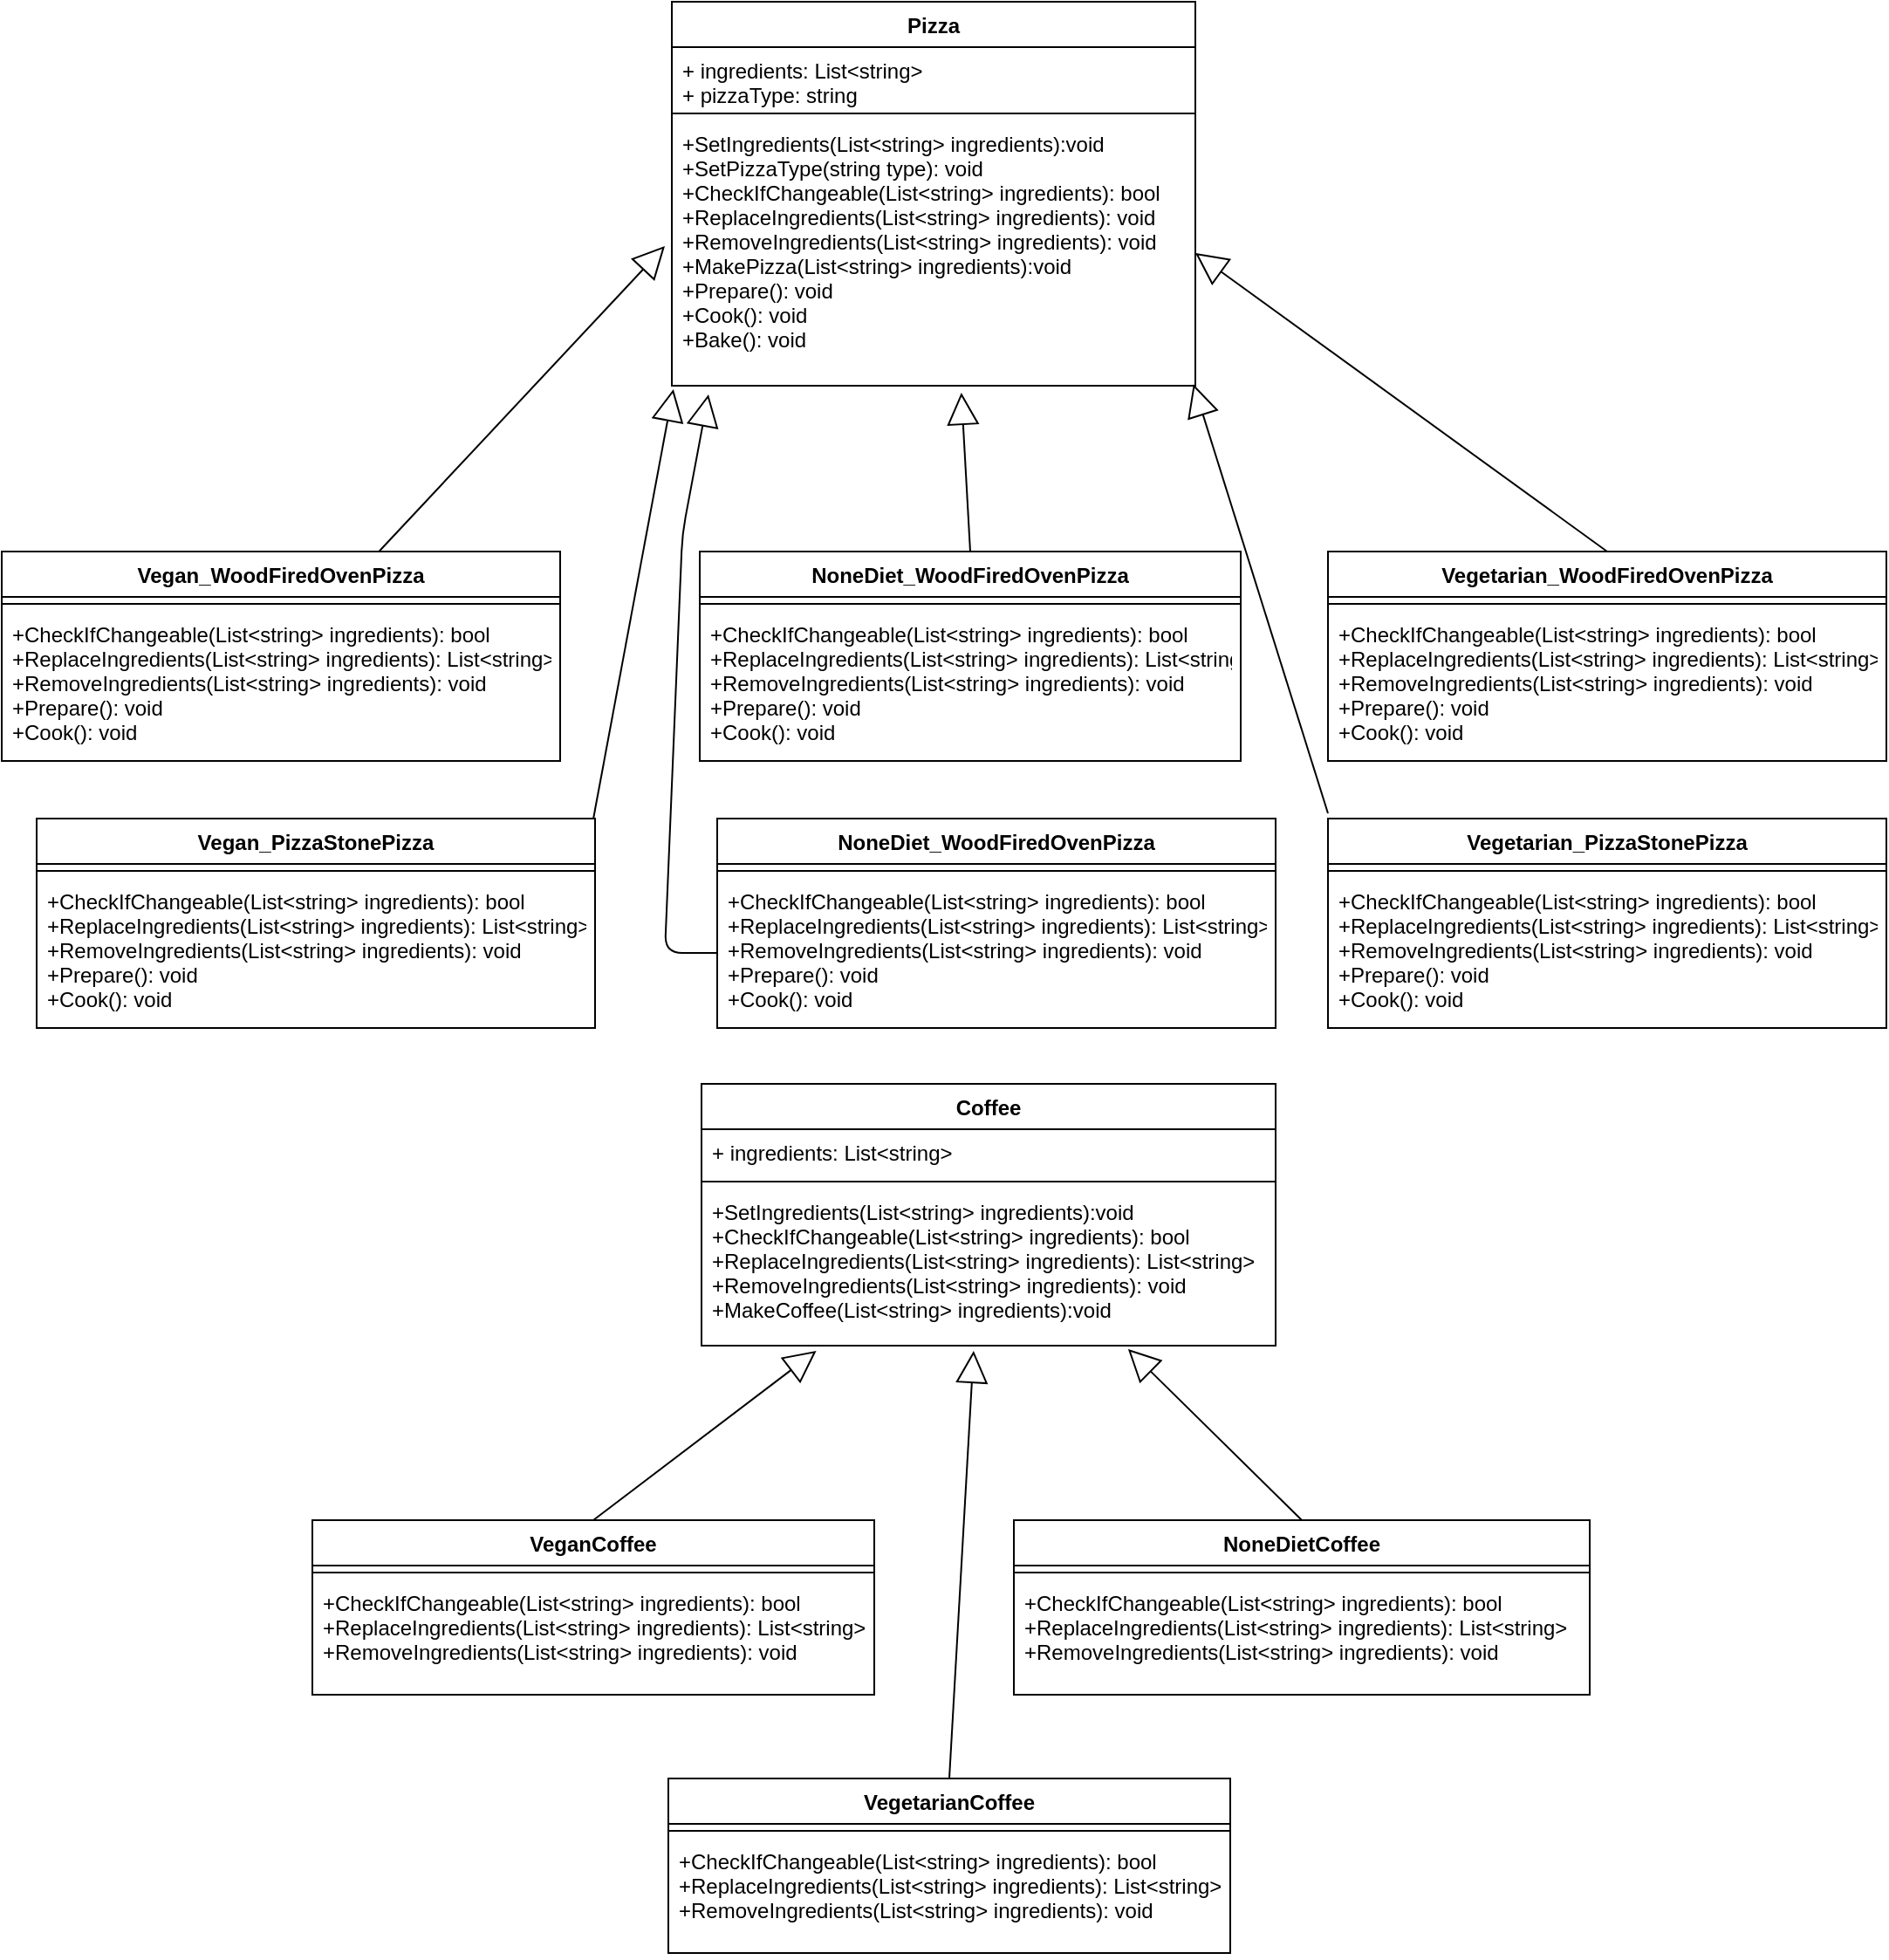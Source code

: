 <mxfile version="12.1.0" type="device" pages="1"><diagram id="p-yCQqdvYXW6_HQczVzR" name="Page-1"><mxGraphModel dx="1182" dy="764" grid="1" gridSize="10" guides="1" tooltips="1" connect="1" arrows="1" fold="1" page="1" pageScale="1" pageWidth="1169" pageHeight="827" math="0" shadow="0"><root><mxCell id="0"/><mxCell id="1" parent="0"/><mxCell id="WJiavjVWi5YrfynynHwX-58" value="Vegan_WoodFiredOvenPizza" style="swimlane;fontStyle=1;align=center;verticalAlign=top;childLayout=stackLayout;horizontal=1;startSize=26;horizontalStack=0;resizeParent=1;resizeParentMax=0;resizeLast=0;collapsible=1;marginBottom=0;" parent="1" vertex="1"><mxGeometry x="50" y="325" width="320" height="120" as="geometry"/></mxCell><mxCell id="WJiavjVWi5YrfynynHwX-60" value="" style="line;strokeWidth=1;fillColor=none;align=left;verticalAlign=middle;spacingTop=-1;spacingLeft=3;spacingRight=3;rotatable=0;labelPosition=right;points=[];portConstraint=eastwest;" parent="WJiavjVWi5YrfynynHwX-58" vertex="1"><mxGeometry y="26" width="320" height="8" as="geometry"/></mxCell><mxCell id="WJiavjVWi5YrfynynHwX-61" value="+CheckIfChangeable(List&lt;string&gt; ingredients): bool&#10;+ReplaceIngredients(List&lt;string&gt; ingredients): List&lt;string&gt;&#10;+RemoveIngredients(List&lt;string&gt; ingredients): void&#10;+Prepare(): void&#10;+Cook(): void" style="text;strokeColor=none;fillColor=none;align=left;verticalAlign=top;spacingLeft=4;spacingRight=4;overflow=hidden;rotatable=0;points=[[0,0.5],[1,0.5]];portConstraint=eastwest;" parent="WJiavjVWi5YrfynynHwX-58" vertex="1"><mxGeometry y="34" width="320" height="86" as="geometry"/></mxCell><mxCell id="WJiavjVWi5YrfynynHwX-62" value="Vegetarian_WoodFiredOvenPizza" style="swimlane;fontStyle=1;align=center;verticalAlign=top;childLayout=stackLayout;horizontal=1;startSize=26;horizontalStack=0;resizeParent=1;resizeParentMax=0;resizeLast=0;collapsible=1;marginBottom=0;" parent="1" vertex="1"><mxGeometry x="810" y="325" width="320" height="120" as="geometry"/></mxCell><mxCell id="WJiavjVWi5YrfynynHwX-63" value="" style="line;strokeWidth=1;fillColor=none;align=left;verticalAlign=middle;spacingTop=-1;spacingLeft=3;spacingRight=3;rotatable=0;labelPosition=right;points=[];portConstraint=eastwest;" parent="WJiavjVWi5YrfynynHwX-62" vertex="1"><mxGeometry y="26" width="320" height="8" as="geometry"/></mxCell><mxCell id="WJiavjVWi5YrfynynHwX-64" value="+CheckIfChangeable(List&lt;string&gt; ingredients): bool&#10;+ReplaceIngredients(List&lt;string&gt; ingredients): List&lt;string&gt;&#10;+RemoveIngredients(List&lt;string&gt; ingredients): void&#10;+Prepare(): void&#10;+Cook(): void" style="text;strokeColor=none;fillColor=none;align=left;verticalAlign=top;spacingLeft=4;spacingRight=4;overflow=hidden;rotatable=0;points=[[0,0.5],[1,0.5]];portConstraint=eastwest;" parent="WJiavjVWi5YrfynynHwX-62" vertex="1"><mxGeometry y="34" width="320" height="86" as="geometry"/></mxCell><mxCell id="WJiavjVWi5YrfynynHwX-68" value="" style="endArrow=block;endSize=16;endFill=0;html=1;" parent="1" source="WJiavjVWi5YrfynynHwX-58" edge="1"><mxGeometry width="160" relative="1" as="geometry"><mxPoint x="437" y="200" as="sourcePoint"/><mxPoint x="430" y="150" as="targetPoint"/></mxGeometry></mxCell><mxCell id="WJiavjVWi5YrfynynHwX-69" value="" style="endArrow=block;endSize=16;endFill=0;html=1;exitX=0.5;exitY=0;exitDx=0;exitDy=0;entryX=1;entryY=0.5;entryDx=0;entryDy=0;" parent="1" source="WJiavjVWi5YrfynynHwX-62" target="bOhgPZv443zshsSKOI5b-4" edge="1"><mxGeometry width="160" relative="1" as="geometry"><mxPoint x="447" y="210" as="sourcePoint"/><mxPoint x="742" y="136" as="targetPoint"/></mxGeometry></mxCell><mxCell id="WJiavjVWi5YrfynynHwX-70" value="" style="endArrow=block;endSize=16;endFill=0;html=1;exitX=0.5;exitY=0;exitDx=0;exitDy=0;entryX=0.553;entryY=1.026;entryDx=0;entryDy=0;entryPerimeter=0;" parent="1" source="WJiavjVWi5YrfynynHwX-94" edge="1" target="bOhgPZv443zshsSKOI5b-4"><mxGeometry width="160" relative="1" as="geometry"><mxPoint x="590" y="329" as="sourcePoint"/><mxPoint x="588" y="257" as="targetPoint"/></mxGeometry></mxCell><mxCell id="WJiavjVWi5YrfynynHwX-87" value="Vegan_PizzaStonePizza" style="swimlane;fontStyle=1;align=center;verticalAlign=top;childLayout=stackLayout;horizontal=1;startSize=26;horizontalStack=0;resizeParent=1;resizeParentMax=0;resizeLast=0;collapsible=1;marginBottom=0;" parent="1" vertex="1"><mxGeometry x="70" y="478" width="320" height="120" as="geometry"/></mxCell><mxCell id="WJiavjVWi5YrfynynHwX-88" value="" style="line;strokeWidth=1;fillColor=none;align=left;verticalAlign=middle;spacingTop=-1;spacingLeft=3;spacingRight=3;rotatable=0;labelPosition=right;points=[];portConstraint=eastwest;" parent="WJiavjVWi5YrfynynHwX-87" vertex="1"><mxGeometry y="26" width="320" height="8" as="geometry"/></mxCell><mxCell id="WJiavjVWi5YrfynynHwX-89" value="+CheckIfChangeable(List&lt;string&gt; ingredients): bool&#10;+ReplaceIngredients(List&lt;string&gt; ingredients): List&lt;string&gt;&#10;+RemoveIngredients(List&lt;string&gt; ingredients): void&#10;+Prepare(): void&#10;+Cook(): void" style="text;strokeColor=none;fillColor=none;align=left;verticalAlign=top;spacingLeft=4;spacingRight=4;overflow=hidden;rotatable=0;points=[[0,0.5],[1,0.5]];portConstraint=eastwest;" parent="WJiavjVWi5YrfynynHwX-87" vertex="1"><mxGeometry y="34" width="320" height="86" as="geometry"/></mxCell><mxCell id="WJiavjVWi5YrfynynHwX-90" value="" style="endArrow=block;endSize=16;endFill=0;html=1;exitX=0.997;exitY=0;exitDx=0;exitDy=0;exitPerimeter=0;entryX=0.003;entryY=1.013;entryDx=0;entryDy=0;entryPerimeter=0;" parent="1" source="WJiavjVWi5YrfynynHwX-87" edge="1" target="bOhgPZv443zshsSKOI5b-4"><mxGeometry width="160" relative="1" as="geometry"><mxPoint x="344.923" y="335" as="sourcePoint"/><mxPoint x="442" y="255" as="targetPoint"/></mxGeometry></mxCell><mxCell id="WJiavjVWi5YrfynynHwX-91" value="Vegetarian_PizzaStonePizza" style="swimlane;fontStyle=1;align=center;verticalAlign=top;childLayout=stackLayout;horizontal=1;startSize=26;horizontalStack=0;resizeParent=1;resizeParentMax=0;resizeLast=0;collapsible=1;marginBottom=0;" parent="1" vertex="1"><mxGeometry x="810" y="478" width="320" height="120" as="geometry"/></mxCell><mxCell id="WJiavjVWi5YrfynynHwX-92" value="" style="line;strokeWidth=1;fillColor=none;align=left;verticalAlign=middle;spacingTop=-1;spacingLeft=3;spacingRight=3;rotatable=0;labelPosition=right;points=[];portConstraint=eastwest;" parent="WJiavjVWi5YrfynynHwX-91" vertex="1"><mxGeometry y="26" width="320" height="8" as="geometry"/></mxCell><mxCell id="WJiavjVWi5YrfynynHwX-93" value="+CheckIfChangeable(List&lt;string&gt; ingredients): bool&#10;+ReplaceIngredients(List&lt;string&gt; ingredients): List&lt;string&gt;&#10;+RemoveIngredients(List&lt;string&gt; ingredients): void&#10;+Prepare(): void&#10;+Cook(): void" style="text;strokeColor=none;fillColor=none;align=left;verticalAlign=top;spacingLeft=4;spacingRight=4;overflow=hidden;rotatable=0;points=[[0,0.5],[1,0.5]];portConstraint=eastwest;" parent="WJiavjVWi5YrfynynHwX-91" vertex="1"><mxGeometry y="34" width="320" height="86" as="geometry"/></mxCell><mxCell id="WJiavjVWi5YrfynynHwX-94" value="NoneDiet_WoodFiredOvenPizza" style="swimlane;fontStyle=1;align=center;verticalAlign=top;childLayout=stackLayout;horizontal=1;startSize=26;horizontalStack=0;resizeParent=1;resizeParentMax=0;resizeLast=0;collapsible=1;marginBottom=0;" parent="1" vertex="1"><mxGeometry x="450" y="325" width="310" height="120" as="geometry"/></mxCell><mxCell id="WJiavjVWi5YrfynynHwX-95" value="" style="line;strokeWidth=1;fillColor=none;align=left;verticalAlign=middle;spacingTop=-1;spacingLeft=3;spacingRight=3;rotatable=0;labelPosition=right;points=[];portConstraint=eastwest;" parent="WJiavjVWi5YrfynynHwX-94" vertex="1"><mxGeometry y="26" width="310" height="8" as="geometry"/></mxCell><mxCell id="WJiavjVWi5YrfynynHwX-96" value="+CheckIfChangeable(List&lt;string&gt; ingredients): bool&#10;+ReplaceIngredients(List&lt;string&gt; ingredients): List&lt;string&gt;&#10;+RemoveIngredients(List&lt;string&gt; ingredients): void&#10;+Prepare(): void&#10;+Cook(): void" style="text;strokeColor=none;fillColor=none;align=left;verticalAlign=top;spacingLeft=4;spacingRight=4;overflow=hidden;rotatable=0;points=[[0,0.5],[1,0.5]];portConstraint=eastwest;" parent="WJiavjVWi5YrfynynHwX-94" vertex="1"><mxGeometry y="34" width="310" height="86" as="geometry"/></mxCell><mxCell id="WJiavjVWi5YrfynynHwX-97" value="NoneDiet_WoodFiredOvenPizza" style="swimlane;fontStyle=1;align=center;verticalAlign=top;childLayout=stackLayout;horizontal=1;startSize=26;horizontalStack=0;resizeParent=1;resizeParentMax=0;resizeLast=0;collapsible=1;marginBottom=0;" parent="1" vertex="1"><mxGeometry x="460" y="478" width="320" height="120" as="geometry"/></mxCell><mxCell id="WJiavjVWi5YrfynynHwX-98" value="" style="line;strokeWidth=1;fillColor=none;align=left;verticalAlign=middle;spacingTop=-1;spacingLeft=3;spacingRight=3;rotatable=0;labelPosition=right;points=[];portConstraint=eastwest;" parent="WJiavjVWi5YrfynynHwX-97" vertex="1"><mxGeometry y="26" width="320" height="8" as="geometry"/></mxCell><mxCell id="WJiavjVWi5YrfynynHwX-99" value="+CheckIfChangeable(List&lt;string&gt; ingredients): bool&#10;+ReplaceIngredients(List&lt;string&gt; ingredients): List&lt;string&gt;&#10;+RemoveIngredients(List&lt;string&gt; ingredients): void&#10;+Prepare(): void&#10;+Cook(): void" style="text;strokeColor=none;fillColor=none;align=left;verticalAlign=top;spacingLeft=4;spacingRight=4;overflow=hidden;rotatable=0;points=[[0,0.5],[1,0.5]];portConstraint=eastwest;" parent="WJiavjVWi5YrfynynHwX-97" vertex="1"><mxGeometry y="34" width="320" height="86" as="geometry"/></mxCell><mxCell id="WJiavjVWi5YrfynynHwX-100" value="" style="endArrow=block;endSize=16;endFill=0;html=1;entryX=1.003;entryY=0.756;entryDx=0;entryDy=0;entryPerimeter=0;" parent="1" edge="1"><mxGeometry width="160" relative="1" as="geometry"><mxPoint x="810" y="475" as="sourcePoint"/><mxPoint x="732.9" y="229.16" as="targetPoint"/></mxGeometry></mxCell><mxCell id="WJiavjVWi5YrfynynHwX-101" value="" style="endArrow=block;endSize=16;endFill=0;html=1;exitX=0;exitY=0.5;exitDx=0;exitDy=0;entryX=0.07;entryY=1.033;entryDx=0;entryDy=0;entryPerimeter=0;" parent="1" source="WJiavjVWi5YrfynynHwX-99" target="bOhgPZv443zshsSKOI5b-4" edge="1"><mxGeometry width="160" relative="1" as="geometry"><mxPoint x="630" y="345" as="sourcePoint"/><mxPoint x="509.1" y="257.21" as="targetPoint"/><Array as="points"><mxPoint x="430" y="555"/><mxPoint x="440" y="315"/></Array></mxGeometry></mxCell><mxCell id="bOhgPZv443zshsSKOI5b-1" value="Pizza" style="swimlane;fontStyle=1;align=center;verticalAlign=top;childLayout=stackLayout;horizontal=1;startSize=26;horizontalStack=0;resizeParent=1;resizeParentMax=0;resizeLast=0;collapsible=1;marginBottom=0;" vertex="1" parent="1"><mxGeometry x="434" y="10" width="300" height="220" as="geometry"/></mxCell><mxCell id="bOhgPZv443zshsSKOI5b-2" value="+ ingredients: List&lt;string&gt;&#10;+ pizzaType: string" style="text;strokeColor=none;fillColor=none;align=left;verticalAlign=top;spacingLeft=4;spacingRight=4;overflow=hidden;rotatable=0;points=[[0,0.5],[1,0.5]];portConstraint=eastwest;" vertex="1" parent="bOhgPZv443zshsSKOI5b-1"><mxGeometry y="26" width="300" height="34" as="geometry"/></mxCell><mxCell id="bOhgPZv443zshsSKOI5b-3" value="" style="line;strokeWidth=1;fillColor=none;align=left;verticalAlign=middle;spacingTop=-1;spacingLeft=3;spacingRight=3;rotatable=0;labelPosition=right;points=[];portConstraint=eastwest;" vertex="1" parent="bOhgPZv443zshsSKOI5b-1"><mxGeometry y="60" width="300" height="8" as="geometry"/></mxCell><mxCell id="bOhgPZv443zshsSKOI5b-4" value="+SetIngredients(List&lt;string&gt; ingredients):void&#10;+SetPizzaType(string type): void&#10;+CheckIfChangeable(List&lt;string&gt; ingredients): bool&#10;+ReplaceIngredients(List&lt;string&gt; ingredients): void&#10;+RemoveIngredients(List&lt;string&gt; ingredients): void&#10;+MakePizza(List&lt;string&gt; ingredients):void&#10;+Prepare(): void&#10;+Cook(): void&#10;+Bake(): void" style="text;strokeColor=none;fillColor=none;align=left;verticalAlign=top;spacingLeft=4;spacingRight=4;overflow=hidden;rotatable=0;points=[[0,0.5],[1,0.5]];portConstraint=eastwest;" vertex="1" parent="bOhgPZv443zshsSKOI5b-1"><mxGeometry y="68" width="300" height="152" as="geometry"/></mxCell><mxCell id="bOhgPZv443zshsSKOI5b-6" value="Coffee" style="swimlane;fontStyle=1;align=center;verticalAlign=top;childLayout=stackLayout;horizontal=1;startSize=26;horizontalStack=0;resizeParent=1;resizeParentMax=0;resizeLast=0;collapsible=1;marginBottom=0;" vertex="1" parent="1"><mxGeometry x="451" y="630" width="329" height="150" as="geometry"/></mxCell><mxCell id="bOhgPZv443zshsSKOI5b-7" value="+ ingredients: List&lt;string&gt;&#10;" style="text;strokeColor=none;fillColor=none;align=left;verticalAlign=top;spacingLeft=4;spacingRight=4;overflow=hidden;rotatable=0;points=[[0,0.5],[1,0.5]];portConstraint=eastwest;" vertex="1" parent="bOhgPZv443zshsSKOI5b-6"><mxGeometry y="26" width="329" height="26" as="geometry"/></mxCell><mxCell id="bOhgPZv443zshsSKOI5b-8" value="" style="line;strokeWidth=1;fillColor=none;align=left;verticalAlign=middle;spacingTop=-1;spacingLeft=3;spacingRight=3;rotatable=0;labelPosition=right;points=[];portConstraint=eastwest;" vertex="1" parent="bOhgPZv443zshsSKOI5b-6"><mxGeometry y="52" width="329" height="8" as="geometry"/></mxCell><mxCell id="bOhgPZv443zshsSKOI5b-9" value="+SetIngredients(List&lt;string&gt; ingredients):void&#10;+CheckIfChangeable(List&lt;string&gt; ingredients): bool&#10;+ReplaceIngredients(List&lt;string&gt; ingredients): List&lt;string&gt;&#10;+RemoveIngredients(List&lt;string&gt; ingredients): void&#10;+MakeCoffee(List&lt;string&gt; ingredients):void" style="text;strokeColor=none;fillColor=none;align=left;verticalAlign=top;spacingLeft=4;spacingRight=4;overflow=hidden;rotatable=0;points=[[0,0.5],[1,0.5]];portConstraint=eastwest;" vertex="1" parent="bOhgPZv443zshsSKOI5b-6"><mxGeometry y="60" width="329" height="90" as="geometry"/></mxCell><mxCell id="bOhgPZv443zshsSKOI5b-10" value="VeganCoffee" style="swimlane;fontStyle=1;align=center;verticalAlign=top;childLayout=stackLayout;horizontal=1;startSize=26;horizontalStack=0;resizeParent=1;resizeParentMax=0;resizeLast=0;collapsible=1;marginBottom=0;" vertex="1" parent="1"><mxGeometry x="228" y="880" width="322" height="100" as="geometry"/></mxCell><mxCell id="bOhgPZv443zshsSKOI5b-11" value="" style="line;strokeWidth=1;fillColor=none;align=left;verticalAlign=middle;spacingTop=-1;spacingLeft=3;spacingRight=3;rotatable=0;labelPosition=right;points=[];portConstraint=eastwest;" vertex="1" parent="bOhgPZv443zshsSKOI5b-10"><mxGeometry y="26" width="322" height="8" as="geometry"/></mxCell><mxCell id="bOhgPZv443zshsSKOI5b-12" value="+CheckIfChangeable(List&lt;string&gt; ingredients): bool&#10;+ReplaceIngredients(List&lt;string&gt; ingredients): List&lt;string&gt;&#10;+RemoveIngredients(List&lt;string&gt; ingredients): void" style="text;strokeColor=none;fillColor=none;align=left;verticalAlign=top;spacingLeft=4;spacingRight=4;overflow=hidden;rotatable=0;points=[[0,0.5],[1,0.5]];portConstraint=eastwest;" vertex="1" parent="bOhgPZv443zshsSKOI5b-10"><mxGeometry y="34" width="322" height="66" as="geometry"/></mxCell><mxCell id="bOhgPZv443zshsSKOI5b-13" value="NoneDietCoffee" style="swimlane;fontStyle=1;align=center;verticalAlign=top;childLayout=stackLayout;horizontal=1;startSize=26;horizontalStack=0;resizeParent=1;resizeParentMax=0;resizeLast=0;collapsible=1;marginBottom=0;" vertex="1" parent="1"><mxGeometry x="630" y="880" width="330" height="100" as="geometry"/></mxCell><mxCell id="bOhgPZv443zshsSKOI5b-14" value="" style="line;strokeWidth=1;fillColor=none;align=left;verticalAlign=middle;spacingTop=-1;spacingLeft=3;spacingRight=3;rotatable=0;labelPosition=right;points=[];portConstraint=eastwest;" vertex="1" parent="bOhgPZv443zshsSKOI5b-13"><mxGeometry y="26" width="330" height="8" as="geometry"/></mxCell><mxCell id="bOhgPZv443zshsSKOI5b-15" value="+CheckIfChangeable(List&lt;string&gt; ingredients): bool&#10;+ReplaceIngredients(List&lt;string&gt; ingredients): List&lt;string&gt;&#10;+RemoveIngredients(List&lt;string&gt; ingredients): void" style="text;strokeColor=none;fillColor=none;align=left;verticalAlign=top;spacingLeft=4;spacingRight=4;overflow=hidden;rotatable=0;points=[[0,0.5],[1,0.5]];portConstraint=eastwest;" vertex="1" parent="bOhgPZv443zshsSKOI5b-13"><mxGeometry y="34" width="330" height="66" as="geometry"/></mxCell><mxCell id="bOhgPZv443zshsSKOI5b-16" value="" style="endArrow=block;endSize=16;endFill=0;html=1;exitX=0.5;exitY=0;exitDx=0;exitDy=0;entryX=0.2;entryY=1.033;entryDx=0;entryDy=0;entryPerimeter=0;" edge="1" parent="1" source="bOhgPZv443zshsSKOI5b-10" target="bOhgPZv443zshsSKOI5b-9"><mxGeometry width="160" relative="1" as="geometry"><mxPoint x="446" y="790" as="sourcePoint"/><mxPoint x="488" y="780" as="targetPoint"/></mxGeometry></mxCell><mxCell id="bOhgPZv443zshsSKOI5b-17" value="" style="endArrow=block;endSize=16;endFill=0;html=1;exitX=0.5;exitY=0;exitDx=0;exitDy=0;entryX=0.743;entryY=1.022;entryDx=0;entryDy=0;entryPerimeter=0;" edge="1" parent="1" source="bOhgPZv443zshsSKOI5b-13" target="bOhgPZv443zshsSKOI5b-9"><mxGeometry width="160" relative="1" as="geometry"><mxPoint x="466" y="810" as="sourcePoint"/><mxPoint x="601" y="780" as="targetPoint"/></mxGeometry></mxCell><mxCell id="bOhgPZv443zshsSKOI5b-18" value="VegetarianCoffee" style="swimlane;fontStyle=1;align=center;verticalAlign=top;childLayout=stackLayout;horizontal=1;startSize=26;horizontalStack=0;resizeParent=1;resizeParentMax=0;resizeLast=0;collapsible=1;marginBottom=0;" vertex="1" parent="1"><mxGeometry x="432" y="1028" width="322" height="100" as="geometry"/></mxCell><mxCell id="bOhgPZv443zshsSKOI5b-19" value="" style="line;strokeWidth=1;fillColor=none;align=left;verticalAlign=middle;spacingTop=-1;spacingLeft=3;spacingRight=3;rotatable=0;labelPosition=right;points=[];portConstraint=eastwest;" vertex="1" parent="bOhgPZv443zshsSKOI5b-18"><mxGeometry y="26" width="322" height="8" as="geometry"/></mxCell><mxCell id="bOhgPZv443zshsSKOI5b-20" value="+CheckIfChangeable(List&lt;string&gt; ingredients): bool&#10;+ReplaceIngredients(List&lt;string&gt; ingredients): List&lt;string&gt;&#10;+RemoveIngredients(List&lt;string&gt; ingredients): void" style="text;strokeColor=none;fillColor=none;align=left;verticalAlign=top;spacingLeft=4;spacingRight=4;overflow=hidden;rotatable=0;points=[[0,0.5],[1,0.5]];portConstraint=eastwest;" vertex="1" parent="bOhgPZv443zshsSKOI5b-18"><mxGeometry y="34" width="322" height="66" as="geometry"/></mxCell><mxCell id="bOhgPZv443zshsSKOI5b-21" value="" style="endArrow=block;endSize=16;endFill=0;html=1;exitX=0.5;exitY=0;exitDx=0;exitDy=0;entryX=0.474;entryY=1.033;entryDx=0;entryDy=0;entryPerimeter=0;" edge="1" parent="1" source="bOhgPZv443zshsSKOI5b-18" target="bOhgPZv443zshsSKOI5b-9"><mxGeometry width="160" relative="1" as="geometry"><mxPoint x="399" y="890" as="sourcePoint"/><mxPoint x="526.8" y="792.97" as="targetPoint"/></mxGeometry></mxCell></root></mxGraphModel></diagram></mxfile>